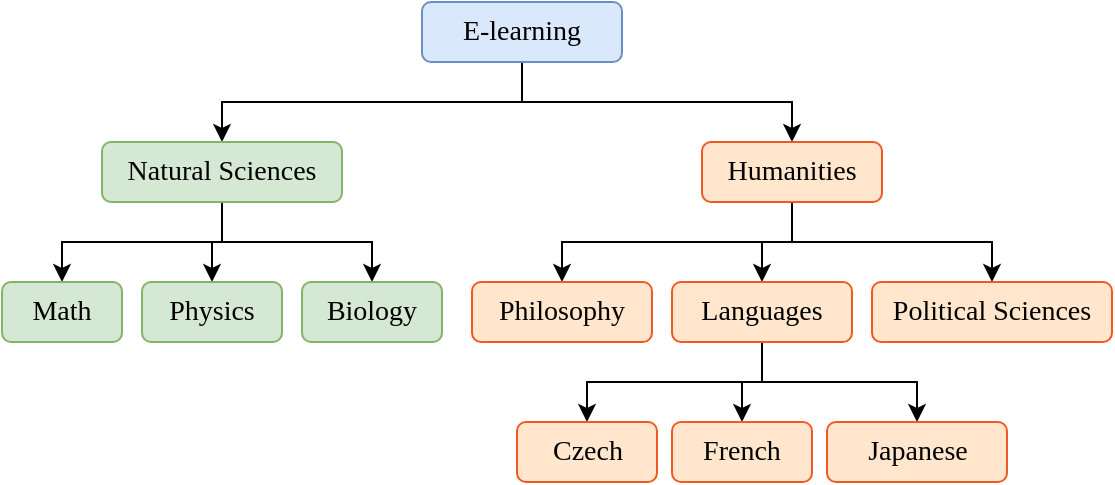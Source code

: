 <mxfile version="14.0.1" type="github">
  <diagram id="FXWY1BHe6qJy8VUxswO5" name="Page-1">
    <mxGraphModel dx="1422" dy="759" grid="1" gridSize="10" guides="1" tooltips="1" connect="1" arrows="1" fold="1" page="1" pageScale="1" pageWidth="1100" pageHeight="850" math="0" shadow="0">
      <root>
        <mxCell id="0" />
        <mxCell id="1" parent="0" />
        <mxCell id="-B0Yc3guxufEeJ8OX28--27" style="edgeStyle=orthogonalEdgeStyle;rounded=0;orthogonalLoop=1;jettySize=auto;html=1;exitX=0.5;exitY=1;exitDx=0;exitDy=0;entryX=0.5;entryY=0;entryDx=0;entryDy=0;fontSize=14;fontFamily=GT Walsheim Pro;" parent="1" source="-B0Yc3guxufEeJ8OX28--1" target="-B0Yc3guxufEeJ8OX28--2" edge="1">
          <mxGeometry relative="1" as="geometry" />
        </mxCell>
        <mxCell id="-B0Yc3guxufEeJ8OX28--29" style="edgeStyle=orthogonalEdgeStyle;rounded=0;orthogonalLoop=1;jettySize=auto;html=1;exitX=0.5;exitY=1;exitDx=0;exitDy=0;entryX=0.5;entryY=0;entryDx=0;entryDy=0;fontSize=14;fontFamily=GT Walsheim Pro;" parent="1" source="-B0Yc3guxufEeJ8OX28--1" target="-B0Yc3guxufEeJ8OX28--6" edge="1">
          <mxGeometry relative="1" as="geometry" />
        </mxCell>
        <mxCell id="-B0Yc3guxufEeJ8OX28--1" value="E-learning" style="rounded=1;whiteSpace=wrap;html=1;fontSize=14;fontFamily=GT Walsheim Pro;fillColor=#dae8fc;strokeColor=#6c8ebf;" parent="1" vertex="1">
          <mxGeometry x="320" y="100" width="100" height="30" as="geometry" />
        </mxCell>
        <mxCell id="-B0Yc3guxufEeJ8OX28--24" style="edgeStyle=orthogonalEdgeStyle;rounded=0;orthogonalLoop=1;jettySize=auto;html=1;exitX=0.5;exitY=1;exitDx=0;exitDy=0;entryX=0.5;entryY=0;entryDx=0;entryDy=0;fontSize=14;fontFamily=GT Walsheim Pro;" parent="1" source="-B0Yc3guxufEeJ8OX28--2" target="-B0Yc3guxufEeJ8OX28--3" edge="1">
          <mxGeometry relative="1" as="geometry" />
        </mxCell>
        <mxCell id="-B0Yc3guxufEeJ8OX28--25" style="edgeStyle=orthogonalEdgeStyle;rounded=0;orthogonalLoop=1;jettySize=auto;html=1;exitX=0.5;exitY=1;exitDx=0;exitDy=0;entryX=0.5;entryY=0;entryDx=0;entryDy=0;fontSize=14;fontFamily=GT Walsheim Pro;" parent="1" source="-B0Yc3guxufEeJ8OX28--2" target="-B0Yc3guxufEeJ8OX28--4" edge="1">
          <mxGeometry relative="1" as="geometry" />
        </mxCell>
        <mxCell id="-B0Yc3guxufEeJ8OX28--26" style="edgeStyle=orthogonalEdgeStyle;rounded=0;orthogonalLoop=1;jettySize=auto;html=1;exitX=0.5;exitY=1;exitDx=0;exitDy=0;entryX=0.5;entryY=0;entryDx=0;entryDy=0;fontSize=14;fontFamily=GT Walsheim Pro;" parent="1" source="-B0Yc3guxufEeJ8OX28--2" target="-B0Yc3guxufEeJ8OX28--5" edge="1">
          <mxGeometry relative="1" as="geometry" />
        </mxCell>
        <mxCell id="-B0Yc3guxufEeJ8OX28--2" value="Natural Sciences" style="rounded=1;whiteSpace=wrap;html=1;fontSize=14;fontFamily=GT Walsheim Pro;fillColor=#d5e8d4;strokeColor=#82b366;" parent="1" vertex="1">
          <mxGeometry x="160" y="170" width="120" height="30" as="geometry" />
        </mxCell>
        <mxCell id="-B0Yc3guxufEeJ8OX28--3" value="Math" style="rounded=1;whiteSpace=wrap;html=1;fontSize=14;fontFamily=GT Walsheim Pro;fillColor=#d5e8d4;strokeColor=#82b366;" parent="1" vertex="1">
          <mxGeometry x="110" y="240" width="60" height="30" as="geometry" />
        </mxCell>
        <mxCell id="-B0Yc3guxufEeJ8OX28--4" value="Physics" style="rounded=1;whiteSpace=wrap;html=1;fontSize=14;fontFamily=GT Walsheim Pro;fillColor=#d5e8d4;strokeColor=#82b366;" parent="1" vertex="1">
          <mxGeometry x="180" y="240" width="70" height="30" as="geometry" />
        </mxCell>
        <mxCell id="-B0Yc3guxufEeJ8OX28--5" value="Biology" style="rounded=1;whiteSpace=wrap;html=1;fontSize=14;fontFamily=GT Walsheim Pro;fillColor=#d5e8d4;strokeColor=#82b366;" parent="1" vertex="1">
          <mxGeometry x="260" y="240" width="70" height="30" as="geometry" />
        </mxCell>
        <mxCell id="-B0Yc3guxufEeJ8OX28--18" style="edgeStyle=orthogonalEdgeStyle;rounded=0;orthogonalLoop=1;jettySize=auto;html=1;exitX=0.5;exitY=1;exitDx=0;exitDy=0;fontSize=14;fontFamily=GT Walsheim Pro;" parent="1" source="-B0Yc3guxufEeJ8OX28--6" target="-B0Yc3guxufEeJ8OX28--7" edge="1">
          <mxGeometry relative="1" as="geometry" />
        </mxCell>
        <mxCell id="-B0Yc3guxufEeJ8OX28--19" style="edgeStyle=orthogonalEdgeStyle;rounded=0;orthogonalLoop=1;jettySize=auto;html=1;exitX=0.5;exitY=1;exitDx=0;exitDy=0;entryX=0.5;entryY=0;entryDx=0;entryDy=0;fontSize=14;fontFamily=GT Walsheim Pro;" parent="1" source="-B0Yc3guxufEeJ8OX28--6" target="-B0Yc3guxufEeJ8OX28--8" edge="1">
          <mxGeometry relative="1" as="geometry" />
        </mxCell>
        <mxCell id="-B0Yc3guxufEeJ8OX28--20" style="edgeStyle=orthogonalEdgeStyle;rounded=0;orthogonalLoop=1;jettySize=auto;html=1;exitX=0.5;exitY=1;exitDx=0;exitDy=0;entryX=0.5;entryY=0;entryDx=0;entryDy=0;fontSize=14;fontFamily=GT Walsheim Pro;" parent="1" source="-B0Yc3guxufEeJ8OX28--6" target="-B0Yc3guxufEeJ8OX28--9" edge="1">
          <mxGeometry relative="1" as="geometry" />
        </mxCell>
        <mxCell id="-B0Yc3guxufEeJ8OX28--6" value="Humanities" style="rounded=1;whiteSpace=wrap;html=1;fontSize=14;fontFamily=GT Walsheim Pro;fillColor=#ffe6cc;strokeColor=#F05A22;" parent="1" vertex="1">
          <mxGeometry x="460" y="170" width="90" height="30" as="geometry" />
        </mxCell>
        <mxCell id="-B0Yc3guxufEeJ8OX28--7" value="Philosophy" style="rounded=1;whiteSpace=wrap;html=1;fontSize=14;fontFamily=GT Walsheim Pro;fillColor=#ffe6cc;strokeColor=#F05A22;" parent="1" vertex="1">
          <mxGeometry x="345" y="240" width="90" height="30" as="geometry" />
        </mxCell>
        <mxCell id="-B0Yc3guxufEeJ8OX28--21" style="edgeStyle=orthogonalEdgeStyle;rounded=0;orthogonalLoop=1;jettySize=auto;html=1;exitX=0.5;exitY=1;exitDx=0;exitDy=0;entryX=0.5;entryY=0;entryDx=0;entryDy=0;fontSize=14;fontFamily=GT Walsheim Pro;" parent="1" source="-B0Yc3guxufEeJ8OX28--8" target="-B0Yc3guxufEeJ8OX28--11" edge="1">
          <mxGeometry relative="1" as="geometry" />
        </mxCell>
        <mxCell id="-B0Yc3guxufEeJ8OX28--22" style="edgeStyle=orthogonalEdgeStyle;rounded=0;orthogonalLoop=1;jettySize=auto;html=1;exitX=0.5;exitY=1;exitDx=0;exitDy=0;entryX=0.5;entryY=0;entryDx=0;entryDy=0;fontSize=14;fontFamily=GT Walsheim Pro;" parent="1" source="-B0Yc3guxufEeJ8OX28--8" target="-B0Yc3guxufEeJ8OX28--12" edge="1">
          <mxGeometry relative="1" as="geometry" />
        </mxCell>
        <mxCell id="-B0Yc3guxufEeJ8OX28--23" style="edgeStyle=orthogonalEdgeStyle;rounded=0;orthogonalLoop=1;jettySize=auto;html=1;exitX=0.5;exitY=1;exitDx=0;exitDy=0;entryX=0.5;entryY=0;entryDx=0;entryDy=0;fontSize=14;fontFamily=GT Walsheim Pro;" parent="1" source="-B0Yc3guxufEeJ8OX28--8" target="-B0Yc3guxufEeJ8OX28--13" edge="1">
          <mxGeometry relative="1" as="geometry" />
        </mxCell>
        <mxCell id="-B0Yc3guxufEeJ8OX28--8" value="Languages" style="rounded=1;whiteSpace=wrap;html=1;fontSize=14;fontFamily=GT Walsheim Pro;fillColor=#ffe6cc;strokeColor=#F05A22;" parent="1" vertex="1">
          <mxGeometry x="445" y="240" width="90" height="30" as="geometry" />
        </mxCell>
        <mxCell id="-B0Yc3guxufEeJ8OX28--9" value="Political Sciences" style="rounded=1;whiteSpace=wrap;html=1;fontSize=14;fontFamily=GT Walsheim Pro;fillColor=#ffe6cc;strokeColor=#F05A22;" parent="1" vertex="1">
          <mxGeometry x="545" y="240" width="120" height="30" as="geometry" />
        </mxCell>
        <mxCell id="-B0Yc3guxufEeJ8OX28--11" value="Czech" style="rounded=1;whiteSpace=wrap;html=1;fontSize=14;fontFamily=GT Walsheim Pro;fillColor=#ffe6cc;strokeColor=#F05A22;" parent="1" vertex="1">
          <mxGeometry x="367.5" y="310" width="70" height="30" as="geometry" />
        </mxCell>
        <mxCell id="-B0Yc3guxufEeJ8OX28--12" value="French" style="rounded=1;whiteSpace=wrap;html=1;fontSize=14;fontFamily=GT Walsheim Pro;fillColor=#ffe6cc;strokeColor=#F05A22;" parent="1" vertex="1">
          <mxGeometry x="445" y="310" width="70" height="30" as="geometry" />
        </mxCell>
        <mxCell id="-B0Yc3guxufEeJ8OX28--13" value="Japanese" style="rounded=1;whiteSpace=wrap;html=1;fontSize=14;fontFamily=GT Walsheim Pro;fillColor=#ffe6cc;strokeColor=#F05A22;" parent="1" vertex="1">
          <mxGeometry x="522.5" y="310" width="90" height="30" as="geometry" />
        </mxCell>
      </root>
    </mxGraphModel>
  </diagram>
</mxfile>

